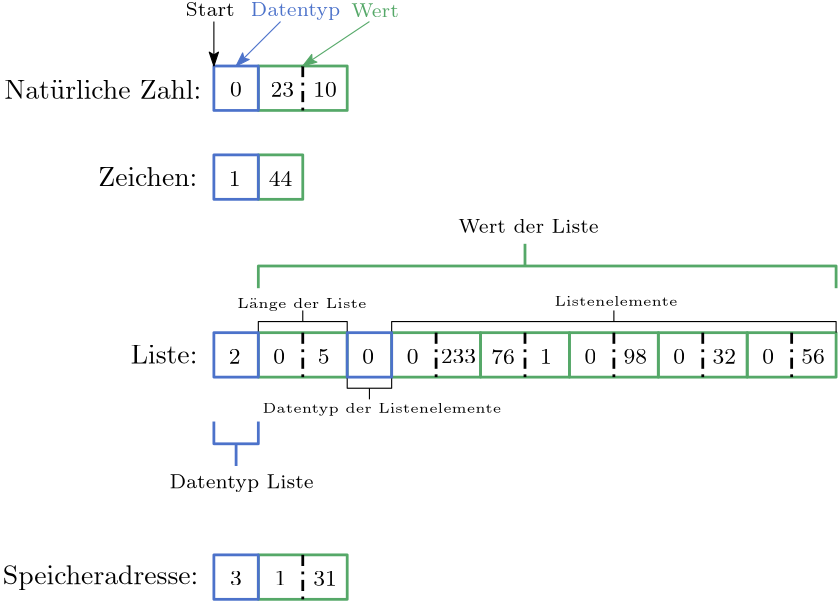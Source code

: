 <?xml version="1.0"?>
<!DOCTYPE ipe SYSTEM "ipe.dtd">
<ipe version="70212" creator="Ipe 7.2.13">
<info created="D:20210625163147" modified="D:20210702191250"/>
<ipestyle name="basic">
<symbol name="arrow/arc(spx)">
<path stroke="sym-stroke" fill="sym-stroke" pen="sym-pen">
0 0 m
-1 0.333 l
-1 -0.333 l
h
</path>
</symbol>
<symbol name="arrow/farc(spx)">
<path stroke="sym-stroke" fill="white" pen="sym-pen">
0 0 m
-1 0.333 l
-1 -0.333 l
h
</path>
</symbol>
<symbol name="arrow/ptarc(spx)">
<path stroke="sym-stroke" fill="sym-stroke" pen="sym-pen">
0 0 m
-1 0.333 l
-0.8 0 l
-1 -0.333 l
h
</path>
</symbol>
<symbol name="arrow/fptarc(spx)">
<path stroke="sym-stroke" fill="white" pen="sym-pen">
0 0 m
-1 0.333 l
-0.8 0 l
-1 -0.333 l
h
</path>
</symbol>
<symbol name="mark/circle(sx)" transformations="translations">
<path fill="sym-stroke">
0.6 0 0 0.6 0 0 e
0.4 0 0 0.4 0 0 e
</path>
</symbol>
<symbol name="mark/disk(sx)" transformations="translations">
<path fill="sym-stroke">
0.6 0 0 0.6 0 0 e
</path>
</symbol>
<symbol name="mark/fdisk(sfx)" transformations="translations">
<group>
<path fill="sym-fill">
0.5 0 0 0.5 0 0 e
</path>
<path fill="sym-stroke" fillrule="eofill">
0.6 0 0 0.6 0 0 e
0.4 0 0 0.4 0 0 e
</path>
</group>
</symbol>
<symbol name="mark/box(sx)" transformations="translations">
<path fill="sym-stroke" fillrule="eofill">
-0.6 -0.6 m
0.6 -0.6 l
0.6 0.6 l
-0.6 0.6 l
h
-0.4 -0.4 m
0.4 -0.4 l
0.4 0.4 l
-0.4 0.4 l
h
</path>
</symbol>
<symbol name="mark/square(sx)" transformations="translations">
<path fill="sym-stroke">
-0.6 -0.6 m
0.6 -0.6 l
0.6 0.6 l
-0.6 0.6 l
h
</path>
</symbol>
<symbol name="mark/fsquare(sfx)" transformations="translations">
<group>
<path fill="sym-fill">
-0.5 -0.5 m
0.5 -0.5 l
0.5 0.5 l
-0.5 0.5 l
h
</path>
<path fill="sym-stroke" fillrule="eofill">
-0.6 -0.6 m
0.6 -0.6 l
0.6 0.6 l
-0.6 0.6 l
h
-0.4 -0.4 m
0.4 -0.4 l
0.4 0.4 l
-0.4 0.4 l
h
</path>
</group>
</symbol>
<symbol name="mark/cross(sx)" transformations="translations">
<group>
<path fill="sym-stroke">
-0.43 -0.57 m
0.57 0.43 l
0.43 0.57 l
-0.57 -0.43 l
h
</path>
<path fill="sym-stroke">
-0.43 0.57 m
0.57 -0.43 l
0.43 -0.57 l
-0.57 0.43 l
h
</path>
</group>
</symbol>
<symbol name="arrow/fnormal(spx)">
<path stroke="sym-stroke" fill="white" pen="sym-pen">
0 0 m
-1 0.333 l
-1 -0.333 l
h
</path>
</symbol>
<symbol name="arrow/pointed(spx)">
<path stroke="sym-stroke" fill="sym-stroke" pen="sym-pen">
0 0 m
-1 0.333 l
-0.8 0 l
-1 -0.333 l
h
</path>
</symbol>
<symbol name="arrow/fpointed(spx)">
<path stroke="sym-stroke" fill="white" pen="sym-pen">
0 0 m
-1 0.333 l
-0.8 0 l
-1 -0.333 l
h
</path>
</symbol>
<symbol name="arrow/linear(spx)">
<path stroke="sym-stroke" pen="sym-pen">
-1 0.333 m
0 0 l
-1 -0.333 l
</path>
</symbol>
<symbol name="arrow/fdouble(spx)">
<path stroke="sym-stroke" fill="white" pen="sym-pen">
0 0 m
-1 0.333 l
-1 -0.333 l
h
-1 0 m
-2 0.333 l
-2 -0.333 l
h
</path>
</symbol>
<symbol name="arrow/double(spx)">
<path stroke="sym-stroke" fill="sym-stroke" pen="sym-pen">
0 0 m
-1 0.333 l
-1 -0.333 l
h
-1 0 m
-2 0.333 l
-2 -0.333 l
h
</path>
</symbol>
<pen name="heavier" value="0.8"/>
<pen name="fat" value="1.2"/>
<pen name="ultrafat" value="2"/>
<symbolsize name="large" value="5"/>
<symbolsize name="small" value="2"/>
<symbolsize name="tiny" value="1.1"/>
<arrowsize name="large" value="10"/>
<arrowsize name="small" value="5"/>
<arrowsize name="tiny" value="3"/>
<color name="sbblue" value="0.298 0.447 0.79"/>
<color name="sbgreen" value="0.333 0.658 0.407"/>
<color name="sborange" value="0.866 0.517 0.321"/>
<color name="sbred" value="0.768 0.305 0.321"/>
<color name="sbpurple" value="0.505 0.447 0.698"/>
<color name="red" value="1 0 0"/>
<color name="green" value="0 1 0"/>
<color name="blue" value="0 0 1"/>
<color name="yellow" value="1 1 0"/>
<color name="orange" value="1 0.647 0"/>
<color name="gold" value="1 0.843 0"/>
<color name="purple" value="0.627 0.125 0.941"/>
<color name="gray" value="0.745"/>
<color name="brown" value="0.647 0.165 0.165"/>
<color name="navy" value="0 0 0.502"/>
<color name="pink" value="1 0.753 0.796"/>
<color name="seagreen" value="0.18 0.545 0.341"/>
<color name="turquoise" value="0.251 0.878 0.816"/>
<color name="violet" value="0.933 0.51 0.933"/>
<color name="darkblue" value="0 0 0.545"/>
<color name="darkcyan" value="0 0.545 0.545"/>
<color name="darkgray" value="0.663"/>
<color name="verydarkgray" value="0.4"/>
<color name="darkgreen" value="0 0.392 0"/>
<color name="darkmagenta" value="0.545 0 0.545"/>
<color name="darkorange" value="1 0.549 0"/>
<color name="darkred" value="0.545 0 0"/>
<color name="lightblue" value="0.678 0.847 0.902"/>
<color name="lightcyan" value="0.878 1 1"/>
<color name="lightgray" value="0.827"/>
<color name="lightgreen" value="0.565 0.933 0.565"/>
<color name="lightyellow" value="1 1 0.878"/>
<dashstyle name="dashed" value="[4] 0"/>
<dashstyle name="dotted" value="[1 3] 0"/>
<dashstyle name="dash dotted" value="[4 2 1 2] 0"/>
<dashstyle name="dash dot dotted" value="[4 2 1 2 1 2] 0"/>
<textsize name="large" value="\large"/>
<textsize name="Large" value="\Large"/>
<textsize name="LARGE" value="\LARGE"/>
<textsize name="huge" value="\huge"/>
<textsize name="Huge" value="\Huge"/>
<textsize name="small" value="\small"/>
<textsize name="footnote" value="\footnotesize"/>
<textsize name="tiny" value="\tiny"/>
<textstyle name="center" begin="\begin{center}" end="\end{center}"/>
<textstyle name="itemize" begin="\begin{itemize}" end="\end{itemize}"/>
<textstyle name="item" begin="\begin{itemize}\item{}" end="\end{itemize}"/>
<gridsize name="4 pts" value="4"/>
<gridsize name="8 pts (~3 mm)" value="8"/>
<gridsize name="16 pts (~6 mm)" value="16"/>
<gridsize name="32 pts (~12 mm)" value="32"/>
<gridsize name="10 pts (~3.5 mm)" value="10"/>
<gridsize name="20 pts (~7 mm)" value="20"/>
<gridsize name="14 pts (~5 mm)" value="14"/>
<gridsize name="28 pts (~10 mm)" value="28"/>
<gridsize name="56 pts (~20 mm)" value="56"/>
<anglesize name="90 deg" value="90"/>
<anglesize name="60 deg" value="60"/>
<anglesize name="45 deg" value="45"/>
<anglesize name="30 deg" value="30"/>
<anglesize name="22.5 deg" value="22.5"/>
<opacity name="10%" value="0.1"/>
<opacity name="30%" value="0.3"/>
<opacity name="50%" value="0.5"/>
<opacity name="75%" value="0.75"/>
<tiling name="falling" angle="-60" step="4" width="1"/>
<tiling name="rising" angle="30" step="4" width="1"/>
</ipestyle>
<page>
<layer name="alpha"/>
<view layers="alpha" active="alpha"/>
<text layer="alpha" matrix="1 0 0 1 -27.385 0.208679" transformations="translations" pos="32 788" stroke="black" type="label" width="70.873" height="6.918" depth="0" valign="baseline">Nat\&quot;urliche Zahl:</text>
<text matrix="1 0 0 1 -1.62928 -23.1657" transformations="translations" pos="40 780" stroke="black" type="label" width="35.7" height="6.918" depth="0" valign="baseline">Zeichen:</text>
<text matrix="1 0 0 1 6.07374 -67.1266" transformations="translations" pos="44 760" stroke="black" type="label" width="23.993" height="6.808" depth="0" valign="baseline">Liste:</text>
<text matrix="1 0 0 1 1.8483 -3.00822" transformations="translations" pos="84 792" stroke="black" type="label" width="4.234" height="5.136" depth="0" valign="baseline" size="8">0</text>
<path stroke="sbgreen" pen="1">
96 800 m
96 784 l
128 784 l
128 800 l
h
</path>
<path stroke="black" dash="dash dotted" pen="1">
112 800 m
112 784 l
</path>
<text matrix="1 0 0 1 16.4262 -3.08998" transformations="translations" pos="84 792" stroke="black" type="label" width="8.468" height="5.136" depth="0" valign="baseline" size="8">23</text>
<text matrix="1 0 0 1 31.7322 -3.07619" transformations="translations" pos="84 792" stroke="black" type="label" width="8.468" height="5.136" depth="0" valign="baseline" size="8">10</text>
<path stroke="sbblue" pen="1">
80 800 m
80 784 l
96 784 l
96 800 l
h
</path>
<path stroke="black" arrow="ptarc/small">
80 816 m
80 800 l
</path>
<text matrix="1 0 0 1 -10.2005 -6.02033" transformations="translations" pos="80 824" stroke="black" type="label" width="17.711" height="4.765" depth="0" valign="baseline" size="7">Start</text>
<path stroke="sbblue" arrow="ptarc/small">
104 816 m
88 800 l
</path>
<text matrix="1 0 0 1 -10.8009 -2.01148" transformations="translations" pos="104 820" stroke="sbblue" type="label" width="32.296" height="4.771" depth="1.35" valign="baseline" size="7">Datentyp</text>
<text matrix="1 0 0 1 -58.5501 -2.42784" transformations="translations" pos="188 820" stroke="sbgreen" type="label" width="17.151" height="4.765" depth="0" valign="baseline" size="7">Wert</text>
<path stroke="sbgreen" arrow="ptarc/small">
136 816 m
112 800 l
</path>
<path stroke="sbgreen" pen="1">
96 768 m
96 752 l
112 752 l
112 768 l
h
</path>
<path stroke="sbblue" pen="1">
80 768 m
80 752 l
96 752 l
96 768 l
h
</path>
<text matrix="1 0 0 1 1.39258 -35.2055" transformations="translations" pos="84 792" stroke="black" type="label" width="4.234" height="5.136" depth="0" valign="baseline" size="8">1</text>
<text matrix="1 0 0 1 15.7765 -35.1558" transformations="translations" pos="84 792" stroke="black" type="label" width="8.468" height="5.136" depth="0" valign="baseline" size="8">44</text>
<text matrix="1 0 0 1 1.39258 -99.2055" transformations="translations" pos="84 792" stroke="black" type="label" width="4.234" height="5.136" depth="0" valign="baseline" size="8">2</text>
<path matrix="1 0 0 1 -16 0" stroke="sbgreen" pen="1">
112 704 m
112 688 l
144 688 l
144 704 l
h
</path>
<path matrix="1 0 0 1 -16 0" stroke="black" dash="dash dotted" pen="1">
128 704 m
128 688 l
</path>
<text matrix="1 0 0 1 17.3926 -99.2055" transformations="translations" pos="84 792" stroke="black" type="label" width="4.234" height="5.136" depth="0" valign="baseline" size="8">0</text>
<text matrix="1 0 0 1 33.3926 -99.2055" transformations="translations" pos="84 792" stroke="black" type="label" width="4.234" height="5.136" depth="0" valign="baseline" size="8">5</text>
<text matrix="1 0 0 1 49.3926 -99.2055" transformations="translations" pos="84 792" stroke="black" type="label" width="4.234" height="5.136" depth="0" valign="baseline" size="8">0</text>
<path matrix="1 0 0 1 32 0" stroke="sbgreen" pen="1">
112 704 m
112 688 l
144 688 l
144 704 l
h
</path>
<path matrix="1 0 0 1 32 0" stroke="black" dash="dash dotted" pen="1">
128 704 m
128 688 l
</path>
<text matrix="1 0 0 1 65.3926 -99.2055" transformations="translations" pos="84 792" stroke="black" type="label" width="4.234" height="5.136" depth="0" valign="baseline" size="8">0</text>
<text matrix="1 0 0 1 77.6357 -99.0865" transformations="translations" pos="84 792" stroke="black" type="label" width="12.703" height="5.136" depth="0" valign="baseline" size="8">233</text>
<path matrix="1 0 0 1 64 0" stroke="sbgreen" pen="1">
112 704 m
112 688 l
144 688 l
144 704 l
h
</path>
<path matrix="1 0 0 1 64 0" stroke="black" dash="dash dotted" pen="1">
128 704 m
128 688 l
</path>
<text matrix="1 0 0 1 95.8764 -99.3303" transformations="translations" pos="84 792" stroke="black" type="label" width="8.468" height="5.136" depth="0" valign="baseline" size="8">76</text>
<text matrix="1 0 0 1 113.393 -99.2055" transformations="translations" pos="84 792" stroke="black" type="label" width="4.234" height="5.136" depth="0" valign="baseline" size="8">1</text>
<path matrix="1 0 0 1 96 0" stroke="sbgreen" pen="1">
112 704 m
112 688 l
144 688 l
144 704 l
h
</path>
<path matrix="1 0 0 1 96 0" stroke="black" dash="dash dotted" pen="1">
128 704 m
128 688 l
</path>
<text matrix="1 0 0 1 129.393 -99.2055" transformations="translations" pos="84 792" stroke="black" type="label" width="4.234" height="5.136" depth="0" valign="baseline" size="8">0</text>
<text matrix="1 0 0 1 143.476 -99.2021" transformations="translations" pos="84 792" stroke="black" type="label" width="8.468" height="5.136" depth="0" valign="baseline" size="8">98</text>
<path matrix="1 0 0 1 0 -40" stroke="sbblue" pen="1">
88 704 m
88 696 l
</path>
<text matrix="1 0 0 1 -16 -44" transformations="translations" pos="80 692" stroke="black" type="label" width="51.973" height="4.771" depth="1.35" valign="baseline" size="7">Datentyp Liste</text>
<path matrix="1 0 0 1 0 -40" stroke="sbblue" pen="1">
80 712 m
80 704 l
96 704 l
96 712 l
</path>
<path matrix="1 0 0 1 0 -8" stroke="sbgreen" pen="1">
96 728 m
96 736 l
304 736 l
304 728 l
</path>
<path matrix="1 0 0 1 0 -8" stroke="sbgreen" pen="1">
192 736 m
192 744 l
</path>
<text matrix="1 0 0 1 88 48" transformations="translations" pos="80 692" stroke="black" type="label" width="50.569" height="4.843" depth="0" valign="baseline" size="7">Wert der Liste</text>
<text matrix="1 0 0 1 8.44671 20.9026" transformations="translations" pos="80 692" stroke="black" type="label" width="46.5" height="3.468" depth="0.96" valign="baseline" size="5">L\&quot;ange der Liste</text>
<text matrix="1 0 0 1 17.4653 -16.868" transformations="translations" pos="80 692" stroke="black" type="label" width="85.97" height="3.468" depth="0.96" valign="baseline" size="5">Datentyp der Listenelemente</text>
<path matrix="1 0 0 1 -16 -16" stroke="black">
144 704 m
144 700 l
160 700 l
160 704 l
</path>
<path matrix="1 0 0 1 -16 -16" stroke="black">
152 700 m
152 696 l
</path>
<text matrix="1 0 0 1 122.617 21.7" transformations="translations" pos="80 692" stroke="black" type="label" width="44.265" height="3.459" depth="0" valign="baseline" size="5">Listenelemente</text>
<path matrix="1 0 0 1 128 0" stroke="sbgreen" pen="1">
112 704 m
112 688 l
144 688 l
144 704 l
h
</path>
<text matrix="1 0 0 1 161.393 -99.2055" transformations="translations" pos="84 792" stroke="black" type="label" width="4.234" height="5.136" depth="0" valign="baseline" size="8">0</text>
<text matrix="1 0 0 1 175.476 -99.2021" transformations="translations" pos="84 792" stroke="black" type="label" width="8.468" height="5.136" depth="0" valign="baseline" size="8">32</text>
<path matrix="1 0 0 1 160 0" stroke="sbgreen" pen="1">
112 704 m
112 688 l
144 688 l
144 704 l
h
</path>
<text matrix="1 0 0 1 193.393 -99.2055" transformations="translations" pos="84 792" stroke="black" type="label" width="4.234" height="5.136" depth="0" valign="baseline" size="8">0</text>
<text matrix="1 0 0 1 207.476 -99.2021" transformations="translations" pos="84 792" stroke="black" type="label" width="8.468" height="5.136" depth="0" valign="baseline" size="8">56</text>
<path matrix="1 0 0 1 128 0" stroke="black" dash="dash dotted" pen="1">
128 704 m
128 688 l
</path>
<path matrix="1 0 0 1 160 0" stroke="black" dash="dash dotted" pen="1">
128 704 m
128 688 l
</path>
<path matrix="1 0 0 1 0 -16" stroke="black">
96 720 m
96 724 l
128 724 l
128 720 l
</path>
<path matrix="1 0 0 1 0 -16" stroke="black">
112 728 m
112 724 l
</path>
<path matrix="1 0 0 1 0 -16" stroke="black">
144 720 m
144 724 l
304 724 l
304 720 l
</path>
<path matrix="1 0 0 1 0 -16" stroke="black">
224 724 m
224 728 l
</path>
<path matrix="1 0 0 1 -16 0" stroke="sbblue" pen="1">
144 704 m
144 688 l
160 688 l
160 704 l
h
</path>
<path matrix="1 0 0 1 0 -32" stroke="sbblue" pen="1">
80 736 m
80 720 l
96 720 l
96 736 l
h
</path>
<text matrix="1 0 0 1 -27.9965 -174.596" transformations="translations" pos="32 788" stroke="black" type="label" width="70.458" height="6.926" depth="1.93" valign="baseline">Speicheradresse:</text>
<text matrix="1 0 0 1 1.8483 -179.008" transformations="translations" pos="84 792" stroke="black" type="label" width="4.234" height="5.136" depth="0" valign="baseline" size="8">3</text>
<path matrix="1 0 0 1 0 -176" stroke="sbgreen" pen="1">
96 800 m
96 784 l
128 784 l
128 800 l
h
</path>
<path matrix="1 0 0 1 0 -176" stroke="black" dash="dash dotted" pen="1">
112 800 m
112 784 l
</path>
<text matrix="1 0 0 1 17.8143 -178.982" transformations="translations" pos="84 792" stroke="black" type="label" width="4.234" height="5.136" depth="0" valign="baseline" size="8">1</text>
<text matrix="1 0 0 1 31.7322 -179.076" transformations="translations" pos="84 792" stroke="black" type="label" width="8.468" height="5.136" depth="0" valign="baseline" size="8">31</text>
<path matrix="1 0 0 1 0 -176" stroke="sbblue" pen="1">
80 800 m
80 784 l
96 784 l
96 800 l
h
</path>
</page>
</ipe>
